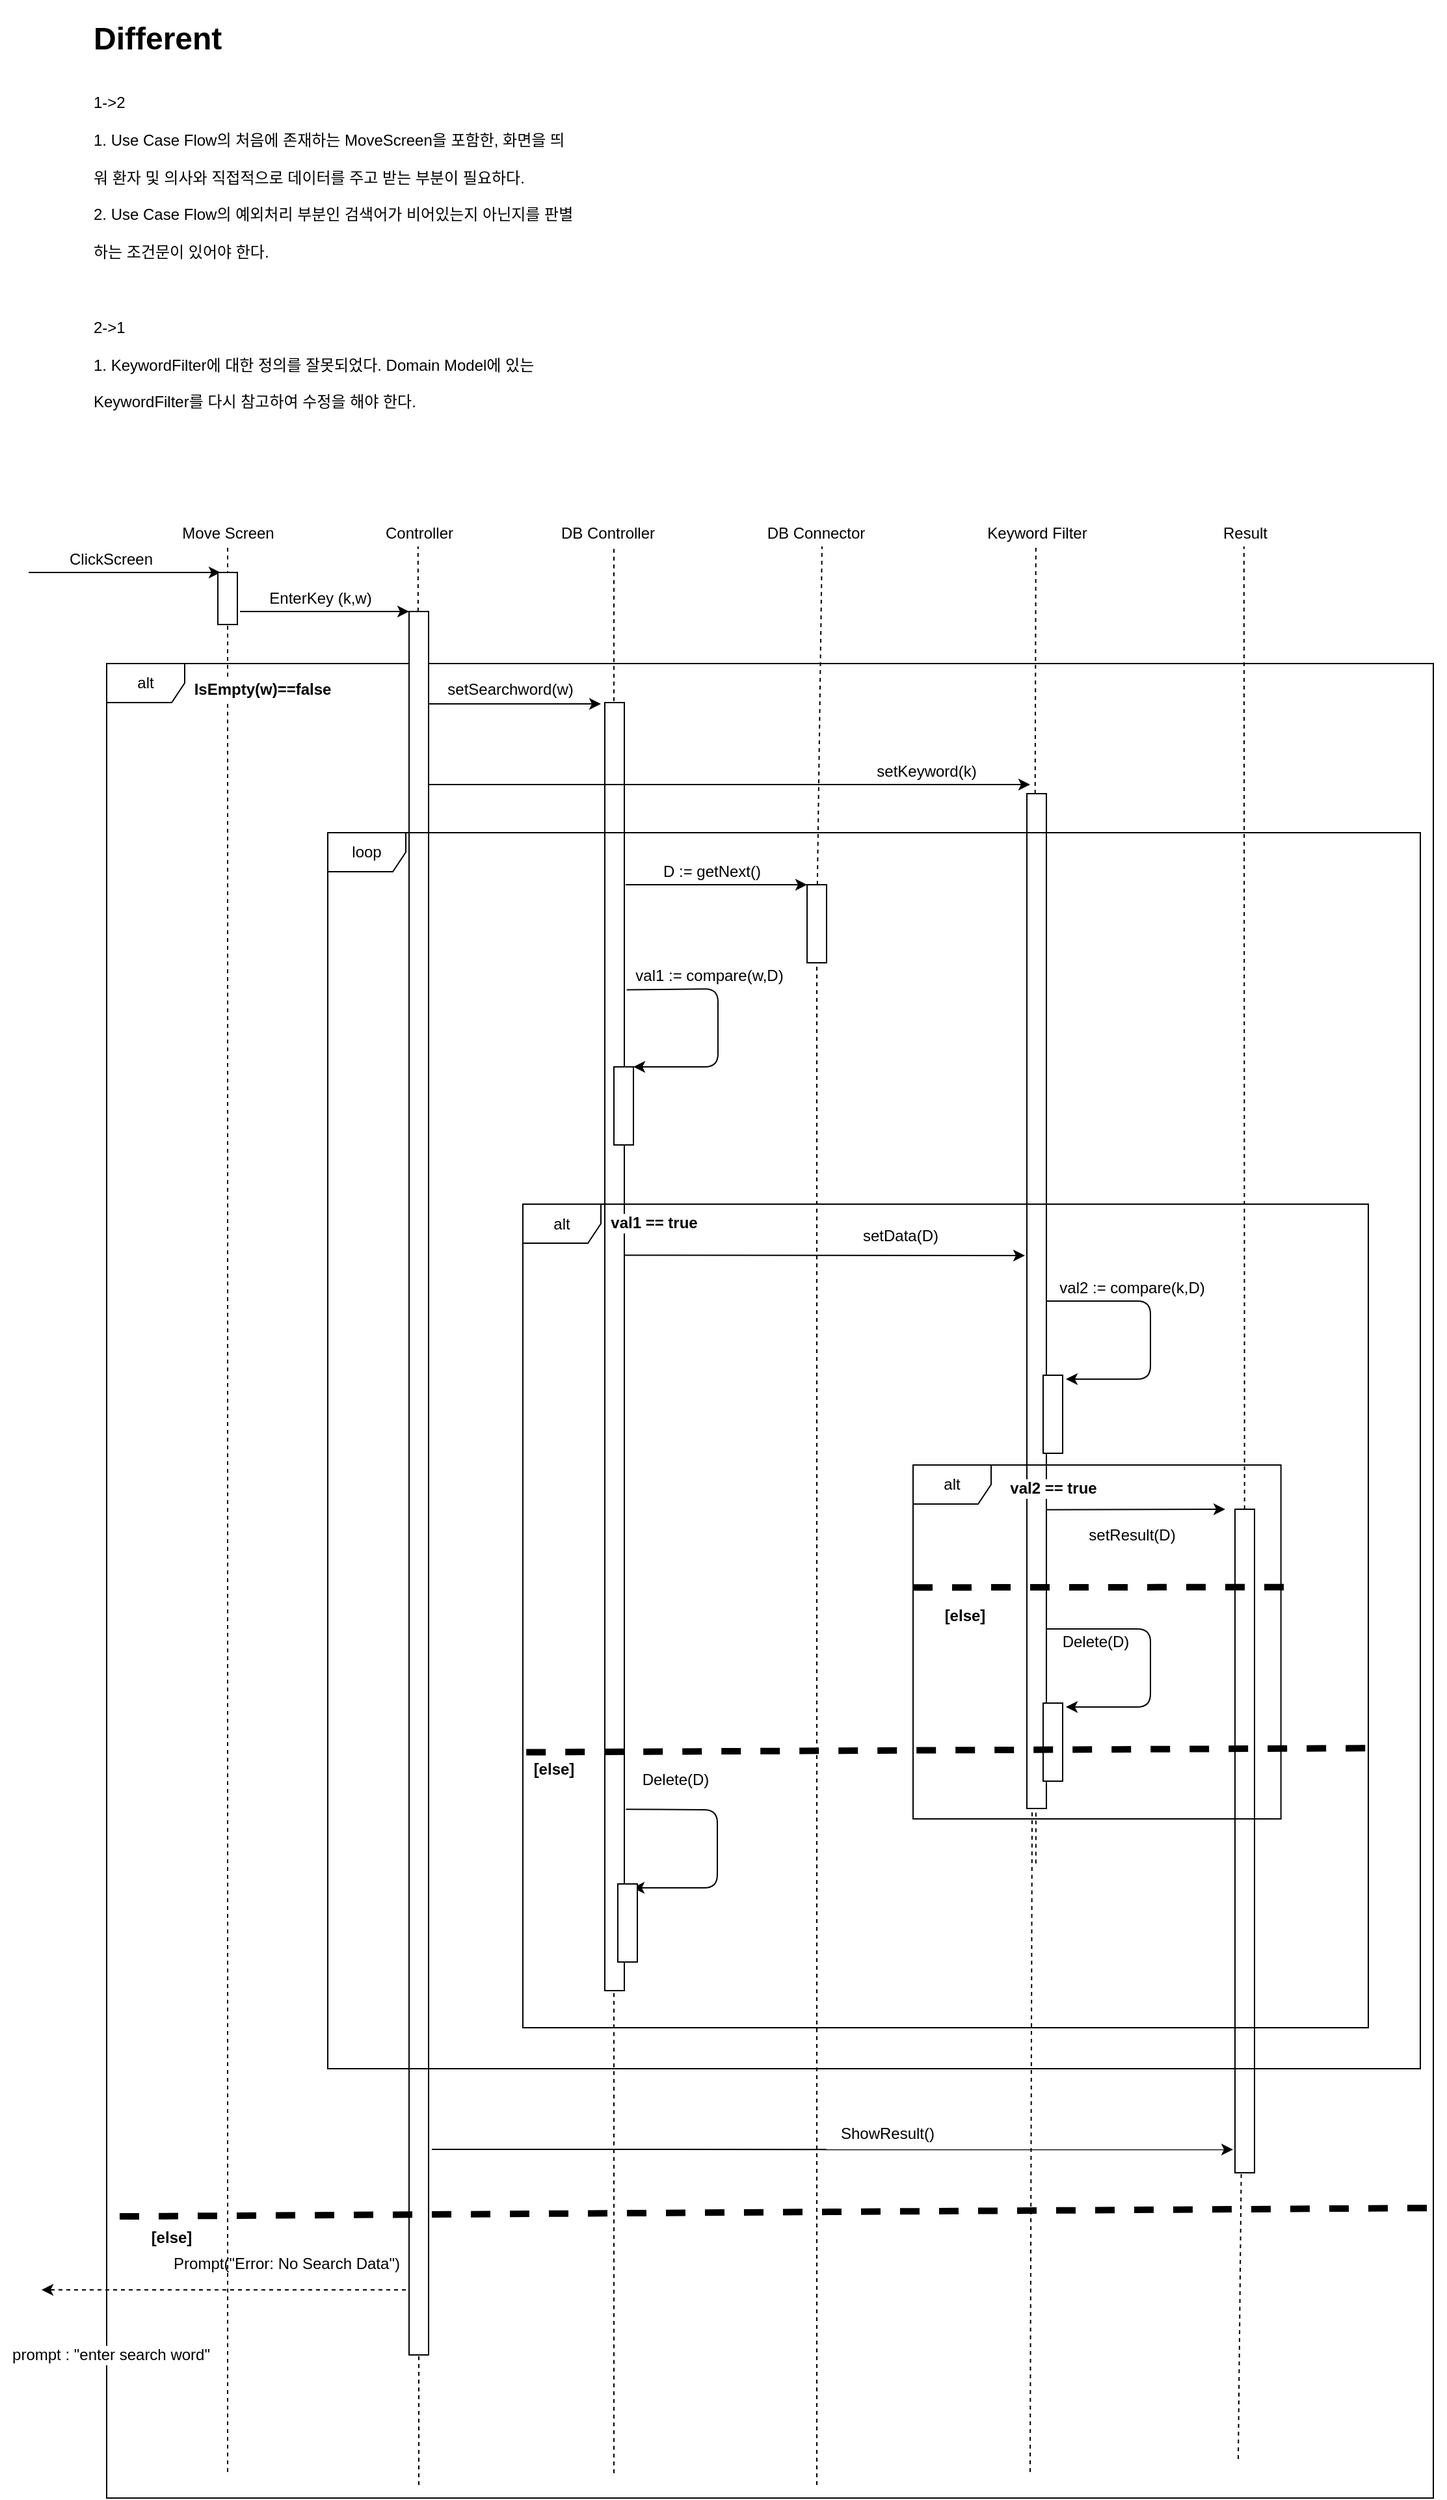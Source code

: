 <mxfile>
    <diagram id="AoWaBL_m1GJwaWD_G-Nw" name="Page-1">
        <mxGraphModel dx="1044" dy="1580" grid="1" gridSize="10" guides="1" tooltips="1" connect="1" arrows="1" fold="1" page="1" pageScale="1" pageWidth="827" pageHeight="1169" math="0" shadow="0">
            <root>
                <mxCell id="0"/>
                <mxCell id="1" parent="0"/>
                <mxCell id="67" value="alt" style="shape=umlFrame;whiteSpace=wrap;html=1;" parent="1" vertex="1">
                    <mxGeometry x="330" y="790" width="1020" height="1410" as="geometry"/>
                </mxCell>
                <mxCell id="68" value="" style="endArrow=none;dashed=1;html=1;" parent="1" edge="1">
                    <mxGeometry width="50" height="50" relative="1" as="geometry">
                        <mxPoint x="423.0" y="2180" as="sourcePoint"/>
                        <mxPoint x="423.0" y="700" as="targetPoint"/>
                    </mxGeometry>
                </mxCell>
                <mxCell id="69" value="" style="endArrow=none;dashed=1;html=1;startArrow=none;" parent="1" source="82" edge="1">
                    <mxGeometry width="50" height="50" relative="1" as="geometry">
                        <mxPoint x="569.41" y="1712.286" as="sourcePoint"/>
                        <mxPoint x="569.41" y="700.0" as="targetPoint"/>
                    </mxGeometry>
                </mxCell>
                <mxCell id="70" value="" style="endArrow=none;dashed=1;html=1;startArrow=none;" parent="1" edge="1">
                    <mxGeometry width="50" height="50" relative="1" as="geometry">
                        <mxPoint x="720" y="2180.914" as="sourcePoint"/>
                        <mxPoint x="720" y="700.0" as="targetPoint"/>
                    </mxGeometry>
                </mxCell>
                <mxCell id="71" value="" style="endArrow=none;dashed=1;html=1;startArrow=none;" parent="1" source="91" edge="1">
                    <mxGeometry width="50" height="50" relative="1" as="geometry">
                        <mxPoint x="880" y="1712.286" as="sourcePoint"/>
                        <mxPoint x="880" y="700.0" as="targetPoint"/>
                    </mxGeometry>
                </mxCell>
                <mxCell id="72" value="Move Screen" style="text;html=1;align=center;verticalAlign=middle;resizable=0;points=[];autosize=1;strokeColor=none;" parent="1" vertex="1">
                    <mxGeometry x="378" y="680" width="90" height="20" as="geometry"/>
                </mxCell>
                <mxCell id="73" value="Controller" style="text;html=1;align=center;verticalAlign=middle;resizable=0;points=[];autosize=1;strokeColor=none;" parent="1" vertex="1">
                    <mxGeometry x="535" y="680" width="70" height="20" as="geometry"/>
                </mxCell>
                <mxCell id="74" value="DB Controller" style="text;html=1;align=center;verticalAlign=middle;resizable=0;points=[];autosize=1;strokeColor=none;" parent="1" vertex="1">
                    <mxGeometry x="670" y="680" width="90" height="20" as="geometry"/>
                </mxCell>
                <mxCell id="75" value="DB Connector" style="text;html=1;align=center;verticalAlign=middle;resizable=0;points=[];autosize=1;strokeColor=none;" parent="1" vertex="1">
                    <mxGeometry x="830" y="680" width="90" height="20" as="geometry"/>
                </mxCell>
                <mxCell id="76" value="" style="endArrow=none;dashed=1;html=1;startArrow=none;" parent="1" edge="1">
                    <mxGeometry width="50" height="50" relative="1" as="geometry">
                        <mxPoint x="1040" y="2180" as="sourcePoint"/>
                        <mxPoint x="1044.41" y="700.0" as="targetPoint"/>
                    </mxGeometry>
                </mxCell>
                <mxCell id="77" value="Keyword Filter" style="text;html=1;align=center;verticalAlign=middle;resizable=0;points=[];autosize=1;strokeColor=none;" parent="1" vertex="1">
                    <mxGeometry x="1000" y="680" width="90" height="20" as="geometry"/>
                </mxCell>
                <mxCell id="78" value="" style="endArrow=none;dashed=1;html=1;startArrow=none;" parent="1" source="99" edge="1">
                    <mxGeometry width="50" height="50" relative="1" as="geometry">
                        <mxPoint x="1200" y="2170" as="sourcePoint"/>
                        <mxPoint x="1204.41" y="700.0" as="targetPoint"/>
                    </mxGeometry>
                </mxCell>
                <mxCell id="79" value="Result" style="text;html=1;align=center;verticalAlign=middle;resizable=0;points=[];autosize=1;strokeColor=none;" parent="1" vertex="1">
                    <mxGeometry x="1180" y="680" width="50" height="20" as="geometry"/>
                </mxCell>
                <mxCell id="80" value="" style="endArrow=classic;html=1;" parent="1" edge="1">
                    <mxGeometry width="50" height="50" relative="1" as="geometry">
                        <mxPoint x="270" y="720" as="sourcePoint"/>
                        <mxPoint x="417.5" y="720" as="targetPoint"/>
                    </mxGeometry>
                </mxCell>
                <mxCell id="81" value="" style="rounded=0;whiteSpace=wrap;html=1;" parent="1" vertex="1">
                    <mxGeometry x="415.5" y="720" width="15" height="40" as="geometry"/>
                </mxCell>
                <mxCell id="82" value="" style="rounded=0;whiteSpace=wrap;html=1;" parent="1" vertex="1">
                    <mxGeometry x="562.5" y="750" width="15" height="1340" as="geometry"/>
                </mxCell>
                <mxCell id="83" value="" style="endArrow=none;dashed=1;html=1;" parent="1" target="82" edge="1">
                    <mxGeometry width="50" height="50" relative="1" as="geometry">
                        <mxPoint x="570" y="2190" as="sourcePoint"/>
                        <mxPoint x="569.41" y="700.0" as="targetPoint"/>
                    </mxGeometry>
                </mxCell>
                <mxCell id="84" value="" style="endArrow=classic;html=1;entryX=0;entryY=0;entryDx=0;entryDy=0;" parent="1" target="82" edge="1">
                    <mxGeometry width="50" height="50" relative="1" as="geometry">
                        <mxPoint x="432.5" y="750" as="sourcePoint"/>
                        <mxPoint x="532.5" y="750" as="targetPoint"/>
                    </mxGeometry>
                </mxCell>
                <mxCell id="85" value="" style="endArrow=classic;html=1;" parent="1" edge="1">
                    <mxGeometry width="50" height="50" relative="1" as="geometry">
                        <mxPoint x="577.5" y="821.0" as="sourcePoint"/>
                        <mxPoint x="710" y="821.0" as="targetPoint"/>
                    </mxGeometry>
                </mxCell>
                <mxCell id="86" value="" style="rounded=0;whiteSpace=wrap;html=1;" parent="1" vertex="1">
                    <mxGeometry x="713" y="820" width="15" height="990" as="geometry"/>
                </mxCell>
                <mxCell id="87" value="" style="rounded=0;whiteSpace=wrap;html=1;" parent="1" vertex="1">
                    <mxGeometry x="1037.5" y="890" width="15" height="780" as="geometry"/>
                </mxCell>
                <mxCell id="88" value="" style="endArrow=none;dashed=1;html=1;" parent="1" target="87" edge="1">
                    <mxGeometry width="50" height="50" relative="1" as="geometry">
                        <mxPoint x="1044.41" y="1712.286" as="sourcePoint"/>
                        <mxPoint x="1044.41" y="700.0" as="targetPoint"/>
                    </mxGeometry>
                </mxCell>
                <mxCell id="89" value="" style="endArrow=classic;html=1;" parent="1" edge="1">
                    <mxGeometry width="50" height="50" relative="1" as="geometry">
                        <mxPoint x="577.5" y="883" as="sourcePoint"/>
                        <mxPoint x="1040" y="883" as="targetPoint"/>
                    </mxGeometry>
                </mxCell>
                <mxCell id="90" value="" style="endArrow=classic;html=1;entryX=0;entryY=0;entryDx=0;entryDy=0;" parent="1" target="91" edge="1">
                    <mxGeometry width="50" height="50" relative="1" as="geometry">
                        <mxPoint x="729" y="960" as="sourcePoint"/>
                        <mxPoint x="880" y="960" as="targetPoint"/>
                    </mxGeometry>
                </mxCell>
                <mxCell id="91" value="" style="rounded=0;whiteSpace=wrap;html=1;" parent="1" vertex="1">
                    <mxGeometry x="868.5" y="960" width="15" height="60" as="geometry"/>
                </mxCell>
                <mxCell id="92" value="" style="endArrow=none;dashed=1;html=1;" parent="1" target="91" edge="1">
                    <mxGeometry width="50" height="50" relative="1" as="geometry">
                        <mxPoint x="876" y="2190" as="sourcePoint"/>
                        <mxPoint x="880" y="700.0" as="targetPoint"/>
                    </mxGeometry>
                </mxCell>
                <mxCell id="93" value="" style="endArrow=classic;html=1;entryX=1;entryY=0;entryDx=0;entryDy=0;exitX=1.122;exitY=0.223;exitDx=0;exitDy=0;exitPerimeter=0;" parent="1" source="86" target="94" edge="1">
                    <mxGeometry width="50" height="50" relative="1" as="geometry">
                        <mxPoint x="720" y="1040" as="sourcePoint"/>
                        <mxPoint x="800" y="1110" as="targetPoint"/>
                        <Array as="points">
                            <mxPoint x="800" y="1040"/>
                            <mxPoint x="800" y="1100"/>
                        </Array>
                    </mxGeometry>
                </mxCell>
                <mxCell id="94" value="" style="rounded=0;whiteSpace=wrap;html=1;" parent="1" vertex="1">
                    <mxGeometry x="720" y="1100" width="15" height="60" as="geometry"/>
                </mxCell>
                <mxCell id="95" value="" style="endArrow=classic;html=1;exitX=1.007;exitY=0.429;exitDx=0;exitDy=0;exitPerimeter=0;" parent="1" source="86" edge="1">
                    <mxGeometry width="50" height="50" relative="1" as="geometry">
                        <mxPoint x="760" y="1270" as="sourcePoint"/>
                        <mxPoint x="1036.0" y="1245" as="targetPoint"/>
                    </mxGeometry>
                </mxCell>
                <mxCell id="96" value="" style="endArrow=classic;html=1;exitX=0.856;exitY=0.553;exitDx=0;exitDy=0;exitPerimeter=0;" parent="1" edge="1">
                    <mxGeometry width="50" height="50" relative="1" as="geometry">
                        <mxPoint x="1052.5" y="1440.4" as="sourcePoint"/>
                        <mxPoint x="1190" y="1440" as="targetPoint"/>
                    </mxGeometry>
                </mxCell>
                <mxCell id="97" value="" style="endArrow=classic;html=1;entryX=1;entryY=0;entryDx=0;entryDy=0;" parent="1" edge="1">
                    <mxGeometry width="50" height="50" relative="1" as="geometry">
                        <mxPoint x="1052.5" y="1280" as="sourcePoint"/>
                        <mxPoint x="1067.5" y="1340" as="targetPoint"/>
                        <Array as="points">
                            <mxPoint x="1132.5" y="1280"/>
                            <mxPoint x="1132.5" y="1340"/>
                        </Array>
                    </mxGeometry>
                </mxCell>
                <mxCell id="98" value="" style="rounded=0;whiteSpace=wrap;html=1;" parent="1" vertex="1">
                    <mxGeometry x="1050" y="1337" width="15" height="60" as="geometry"/>
                </mxCell>
                <mxCell id="99" value="" style="rounded=0;whiteSpace=wrap;html=1;" parent="1" vertex="1">
                    <mxGeometry x="1197.5" y="1440" width="15" height="510" as="geometry"/>
                </mxCell>
                <mxCell id="100" value="" style="endArrow=none;dashed=1;html=1;" parent="1" target="99" edge="1">
                    <mxGeometry width="50" height="50" relative="1" as="geometry">
                        <mxPoint x="1200" y="2170" as="sourcePoint"/>
                        <mxPoint x="1204.41" y="700.0" as="targetPoint"/>
                    </mxGeometry>
                </mxCell>
                <mxCell id="101" value="" style="endArrow=classic;html=1;entryX=1;entryY=0;entryDx=0;entryDy=0;" parent="1" edge="1">
                    <mxGeometry width="50" height="50" relative="1" as="geometry">
                        <mxPoint x="1052.5" y="1532" as="sourcePoint"/>
                        <mxPoint x="1067.5" y="1592" as="targetPoint"/>
                        <Array as="points">
                            <mxPoint x="1132.5" y="1532"/>
                            <mxPoint x="1132.5" y="1592"/>
                        </Array>
                    </mxGeometry>
                </mxCell>
                <mxCell id="102" value="" style="rounded=0;whiteSpace=wrap;html=1;" parent="1" vertex="1">
                    <mxGeometry x="1050" y="1589" width="15" height="60" as="geometry"/>
                </mxCell>
                <mxCell id="103" value="" style="endArrow=classic;html=1;entryX=1;entryY=0;entryDx=0;entryDy=0;exitX=1.085;exitY=0.838;exitDx=0;exitDy=0;exitPerimeter=0;" parent="1" edge="1">
                    <mxGeometry width="50" height="50" relative="1" as="geometry">
                        <mxPoint x="729.275" y="1670.62" as="sourcePoint"/>
                        <mxPoint x="734.5" y="1731" as="targetPoint"/>
                        <Array as="points">
                            <mxPoint x="799.5" y="1671"/>
                            <mxPoint x="799.5" y="1731"/>
                        </Array>
                    </mxGeometry>
                </mxCell>
                <mxCell id="104" value="" style="rounded=0;whiteSpace=wrap;html=1;" parent="1" vertex="1">
                    <mxGeometry x="723" y="1728" width="15" height="60" as="geometry"/>
                </mxCell>
                <mxCell id="106" value="alt" style="shape=umlFrame;whiteSpace=wrap;html=1;" parent="1" vertex="1">
                    <mxGeometry x="650" y="1205.5" width="650" height="633" as="geometry"/>
                </mxCell>
                <mxCell id="107" value="ClickScreen" style="text;html=1;align=center;verticalAlign=middle;resizable=0;points=[];autosize=1;strokeColor=none;" parent="1" vertex="1">
                    <mxGeometry x="293" y="700" width="80" height="20" as="geometry"/>
                </mxCell>
                <mxCell id="108" value="EnterKey (k,w)" style="text;html=1;align=center;verticalAlign=middle;resizable=0;points=[];autosize=1;strokeColor=none;" parent="1" vertex="1">
                    <mxGeometry x="449" y="730" width="90" height="20" as="geometry"/>
                </mxCell>
                <mxCell id="109" value="setSearchword(w)" style="text;html=1;align=center;verticalAlign=middle;resizable=0;points=[];autosize=1;strokeColor=none;" parent="1" vertex="1">
                    <mxGeometry x="585" y="800" width="110" height="20" as="geometry"/>
                </mxCell>
                <mxCell id="110" value="setKeyword(k)" style="text;html=1;align=center;verticalAlign=middle;resizable=0;points=[];autosize=1;strokeColor=none;" parent="1" vertex="1">
                    <mxGeometry x="915" y="863" width="90" height="20" as="geometry"/>
                </mxCell>
                <mxCell id="111" value="D := getNext()" style="text;html=1;align=center;verticalAlign=middle;resizable=0;points=[];autosize=1;strokeColor=none;" parent="1" vertex="1">
                    <mxGeometry x="750" y="940" width="90" height="20" as="geometry"/>
                </mxCell>
                <mxCell id="112" value="val1 := compare(w,D)" style="text;html=1;align=center;verticalAlign=middle;resizable=0;points=[];autosize=1;strokeColor=none;" parent="1" vertex="1">
                    <mxGeometry x="728" y="1020" width="130" height="20" as="geometry"/>
                </mxCell>
                <mxCell id="113" value="setData(D)" style="text;html=1;align=center;verticalAlign=middle;resizable=0;points=[];autosize=1;strokeColor=none;" parent="1" vertex="1">
                    <mxGeometry x="905" y="1220" width="70" height="20" as="geometry"/>
                </mxCell>
                <mxCell id="114" value="val2 := compare(k,D)" style="text;html=1;align=center;verticalAlign=middle;resizable=0;points=[];autosize=1;strokeColor=none;" parent="1" vertex="1">
                    <mxGeometry x="1052.5" y="1260" width="130" height="20" as="geometry"/>
                </mxCell>
                <mxCell id="115" value="setResult(D)" style="text;html=1;align=center;verticalAlign=middle;resizable=0;points=[];autosize=1;strokeColor=none;" parent="1" vertex="1">
                    <mxGeometry x="1077.5" y="1450" width="80" height="20" as="geometry"/>
                </mxCell>
                <mxCell id="116" value="Delete(D)" style="text;html=1;align=center;verticalAlign=middle;resizable=0;points=[];autosize=1;strokeColor=none;" parent="1" vertex="1">
                    <mxGeometry x="1055" y="1532" width="70" height="20" as="geometry"/>
                </mxCell>
                <mxCell id="117" value="Delete(D)" style="text;html=1;align=center;verticalAlign=middle;resizable=0;points=[];autosize=1;strokeColor=none;" parent="1" vertex="1">
                    <mxGeometry x="732" y="1638" width="70" height="20" as="geometry"/>
                </mxCell>
                <mxCell id="118" value="ShowResult()" style="text;html=1;align=center;verticalAlign=middle;resizable=0;points=[];autosize=1;strokeColor=none;" parent="1" vertex="1">
                    <mxGeometry x="885" y="1910" width="90" height="20" as="geometry"/>
                </mxCell>
                <mxCell id="119" value="&lt;span&gt;val2 == true&lt;/span&gt;" style="text;html=1;align=center;verticalAlign=middle;whiteSpace=wrap;rounded=0;labelBackgroundColor=#ffffff;fontStyle=1" parent="1" vertex="1">
                    <mxGeometry x="1017.75" y="1414" width="79.5" height="20" as="geometry"/>
                </mxCell>
                <mxCell id="120" value="" style="endArrow=none;dashed=1;html=1;exitX=0.004;exitY=0.675;exitDx=0;exitDy=0;exitPerimeter=0;fontSize=28;fontStyle=1;entryX=1;entryY=0.67;entryDx=0;entryDy=0;entryPerimeter=0;strokeWidth=5;" parent="1" edge="1">
                    <mxGeometry width="50" height="50" relative="1" as="geometry">
                        <mxPoint x="652.6" y="1626.775" as="sourcePoint"/>
                        <mxPoint x="1300" y="1623.61" as="targetPoint"/>
                    </mxGeometry>
                </mxCell>
                <mxCell id="121" value="&lt;span&gt;[else]&lt;/span&gt;" style="text;html=1;align=center;verticalAlign=middle;whiteSpace=wrap;rounded=0;labelBackgroundColor=#ffffff;fontStyle=1" parent="1" vertex="1">
                    <mxGeometry x="633.5" y="1630" width="79.5" height="20" as="geometry"/>
                </mxCell>
                <mxCell id="122" value="&lt;span&gt;[else]&lt;/span&gt;" style="text;html=1;align=center;verticalAlign=middle;whiteSpace=wrap;rounded=0;labelBackgroundColor=#ffffff;fontStyle=1" parent="1" vertex="1">
                    <mxGeometry x="950" y="1512" width="79.5" height="20" as="geometry"/>
                </mxCell>
                <mxCell id="123" value="&lt;span style=&quot;&quot;&gt;val1 == true&lt;/span&gt;" style="text;html=1;align=center;verticalAlign=middle;whiteSpace=wrap;rounded=0;labelBackgroundColor=#ffffff;fontStyle=1" parent="1" vertex="1">
                    <mxGeometry x="710.5" y="1210" width="79.5" height="20" as="geometry"/>
                </mxCell>
                <mxCell id="124" value="alt" style="shape=umlFrame;whiteSpace=wrap;html=1;" parent="1" vertex="1">
                    <mxGeometry x="950" y="1406" width="282.82" height="272" as="geometry"/>
                </mxCell>
                <mxCell id="125" value="" style="endArrow=none;dashed=1;html=1;fontSize=28;fontStyle=1;entryX=1.011;entryY=0.345;entryDx=0;entryDy=0;entryPerimeter=0;strokeWidth=5;exitX=0;exitY=0.346;exitDx=0;exitDy=0;exitPerimeter=0;" parent="1" source="124" target="124" edge="1">
                    <mxGeometry width="50" height="50" relative="1" as="geometry">
                        <mxPoint x="960" y="1500" as="sourcePoint"/>
                        <mxPoint x="1224.237" y="1499.998" as="targetPoint"/>
                    </mxGeometry>
                </mxCell>
                <mxCell id="126" value="" style="endArrow=none;dashed=1;html=1;exitX=0.004;exitY=0.675;exitDx=0;exitDy=0;exitPerimeter=0;fontSize=28;fontStyle=1;entryX=1;entryY=0.67;entryDx=0;entryDy=0;entryPerimeter=0;strokeWidth=5;" parent="1" edge="1">
                    <mxGeometry width="50" height="50" relative="1" as="geometry">
                        <mxPoint x="340" y="1983.555" as="sourcePoint"/>
                        <mxPoint x="1355.92" y="1977" as="targetPoint"/>
                    </mxGeometry>
                </mxCell>
                <mxCell id="127" value="&lt;span&gt;[else]&lt;/span&gt;" style="text;html=1;align=center;verticalAlign=middle;whiteSpace=wrap;rounded=0;labelBackgroundColor=#ffffff;fontStyle=1" parent="1" vertex="1">
                    <mxGeometry x="340" y="1990" width="79.5" height="20" as="geometry"/>
                </mxCell>
                <mxCell id="128" value="IsEmpty(w)==false" style="text;html=1;align=center;verticalAlign=middle;whiteSpace=wrap;rounded=0;labelBackgroundColor=#ffffff;fontStyle=1" parent="1" vertex="1">
                    <mxGeometry x="400" y="800" width="100" height="20" as="geometry"/>
                </mxCell>
                <mxCell id="129" value="loop" style="shape=umlFrame;whiteSpace=wrap;html=1;labelBackgroundColor=none;labelBorderColor=none;shadow=0;sketch=0;swimlaneFillColor=none;" parent="1" vertex="1">
                    <mxGeometry x="500" y="920" width="840" height="950" as="geometry"/>
                </mxCell>
                <mxCell id="130" value="" style="endArrow=classic;html=1;dashed=1;" parent="1" edge="1">
                    <mxGeometry width="50" height="50" relative="1" as="geometry">
                        <mxPoint x="560" y="2040" as="sourcePoint"/>
                        <mxPoint x="280" y="2040" as="targetPoint"/>
                    </mxGeometry>
                </mxCell>
                <mxCell id="131" value="prompt : &quot;enter search word&quot;" style="text;html=1;align=center;verticalAlign=middle;resizable=0;points=[];autosize=1;strokeColor=none;labelBackgroundColor=#ffffff;" parent="1" vertex="1">
                    <mxGeometry x="248" y="2080" width="170" height="20" as="geometry"/>
                </mxCell>
                <mxCell id="132" value="&lt;h1&gt;&lt;span&gt;Different&lt;/span&gt;&lt;/h1&gt;&lt;h1&gt;&lt;span style=&quot;font-weight: 400 ; font-size: 12px&quot;&gt;1-&amp;gt;2&lt;br&gt;1. Use Case Flow의 처음에 존재하는 MoveScreen을 포함한, 화면을 띄워 환자 및 의사와 직접적으로 데이터를 주고 받는 부분이 필요하다. &lt;br&gt;2. Use Case Flow의 예외처리 부분인 검색어가 비어있는지 아닌지를 판별하는 조건문이 있어야 한다. &lt;br&gt;&lt;br&gt;2-&amp;gt;1&lt;br&gt;1. KeywordFilter에 대한 정의를 잘못되었다. Domain Model에 있는 KeywordFilter를 다시 참고하여 수정을 해야 한다.&lt;/span&gt;&lt;/h1&gt;" style="text;html=1;strokeColor=none;fillColor=none;spacing=5;spacingTop=-20;whiteSpace=wrap;overflow=hidden;rounded=0;" parent="1" vertex="1">
                    <mxGeometry x="315" y="290" width="380" height="310" as="geometry"/>
                </mxCell>
                <mxCell id="134" value="" style="endArrow=classic;html=1;entryX=-0.1;entryY=0.965;entryDx=0;entryDy=0;entryPerimeter=0;" parent="1" target="99" edge="1">
                    <mxGeometry width="50" height="50" relative="1" as="geometry">
                        <mxPoint x="580" y="1932" as="sourcePoint"/>
                        <mxPoint x="608" y="1931" as="targetPoint"/>
                    </mxGeometry>
                </mxCell>
                <mxCell id="135" value="Prompt(&quot;Error: No Search Data&quot;)" style="text;html=1;align=center;verticalAlign=middle;resizable=0;points=[];autosize=1;strokeColor=none;" parent="1" vertex="1">
                    <mxGeometry x="372.5" y="2010" width="190" height="20" as="geometry"/>
                </mxCell>
            </root>
        </mxGraphModel>
    </diagram>
</mxfile>

